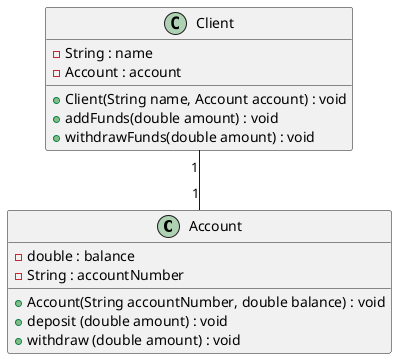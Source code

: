 @startuml

class Account {
        - double : balance
        - String : accountNumber

        + Account(String accountNumber, double balance) : void
        + deposit (double amount) : void
        + withdraw (double amount) : void
    }

    class Client {
         - String : name
         - Account : account

         + Client(String name, Account account) : void
         + addFunds(double amount) : void
         + withdrawFunds(double amount) : void
    }
Client "  1" -- "1" Account

@enduml